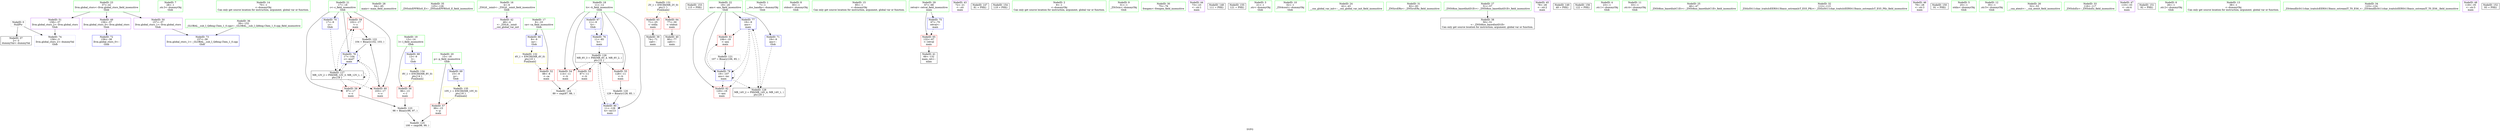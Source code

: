 digraph "SVFG" {
	label="SVFG";

	Node0x55ca93859ec0 [shape=record,color=grey,label="{NodeID: 0\nNullPtr}"];
	Node0x55ca93859ec0 -> Node0x55ca9386d530[style=solid];
	Node0x55ca93859ec0 -> Node0x55ca938705d0[style=solid];
	Node0x55ca9386bba0 [shape=record,color=green,label="{NodeID: 7\n28\<--1\n.str.3\<--dummyObj\nGlob }"];
	Node0x55ca9386bf90 [shape=record,color=green,label="{NodeID: 14\n70\<--1\n\<--dummyObj\nCan only get source location for instruction, argument, global var or function.}"];
	Node0x55ca9386c560 [shape=record,color=green,label="{NodeID: 21\n17\<--18\nc\<--c_field_insensitive\nGlob }"];
	Node0x55ca9386c560 -> Node0x55ca9386f750[style=solid];
	Node0x55ca9386c560 -> Node0x55ca9386f820[style=solid];
	Node0x55ca9386c560 -> Node0x55ca9386f8f0[style=solid];
	Node0x55ca9386c560 -> Node0x55ca938701d0[style=solid];
	Node0x55ca9386c560 -> Node0x55ca93870940[style=solid];
	Node0x55ca9386cc60 [shape=record,color=green,label="{NodeID: 28\n64\<--65\nmain\<--main_field_insensitive\n}"];
	Node0x55ca9386d330 [shape=record,color=green,label="{NodeID: 35\n125\<--126\n_ZNSolsEPFRSoS_E\<--_ZNSolsEPFRSoS_E_field_insensitive\n}"];
	Node0x55ca93873850 [shape=record,color=grey,label="{NodeID: 125\n100 = cmp(98, 99, )\n}"];
	Node0x55ca9386d9a0 [shape=record,color=purple,label="{NodeID: 42\n48\<--4\n\<--_ZStL8__ioinit\n__cxx_global_var_init\n}"];
	Node0x55ca93878fb0 [shape=record,color=yellow,style=double,label="{NodeID: 132\n4V_1 = ENCHI(MR_4V_0)\npts\{10 \}\nFun[main]}"];
	Node0x55ca93878fb0 -> Node0x55ca9386f270[style=dashed];
	Node0x55ca9386ef70 [shape=record,color=purple,label="{NodeID: 49\n156\<--37\nllvm.global_ctors_0\<--llvm.global_ctors\nGlob }"];
	Node0x55ca9386ef70 -> Node0x55ca938703d0[style=solid];
	Node0x55ca9386f5b0 [shape=record,color=red,label="{NodeID: 56\n96\<--13\n\<--l\nmain\n}"];
	Node0x55ca9386f5b0 -> Node0x55ca93873550[style=solid];
	Node0x55ca9386fb60 [shape=record,color=red,label="{NodeID: 63\n71\<--25\n\<--stdin\nmain\n}"];
	Node0x55ca9386fb60 -> Node0x55ca9386d730[style=solid];
	Node0x55ca9387f430 [shape=record,color=black,label="{NodeID: 153\n115 = PHI()\n}"];
	Node0x55ca938701d0 [shape=record,color=blue,label="{NodeID: 70\n17\<--9\nc\<--\nGlob }"];
	Node0x55ca938701d0 -> Node0x55ca93877090[style=dashed];
	Node0x55ca93870870 [shape=record,color=blue,label="{NodeID: 77\n19\<--9\nans\<--\nmain\n}"];
	Node0x55ca93870870 -> Node0x55ca9386f9c0[style=dashed];
	Node0x55ca93870870 -> Node0x55ca9386fa90[style=dashed];
	Node0x55ca93870870 -> Node0x55ca93870a10[style=dashed];
	Node0x55ca93870870 -> Node0x55ca93877590[style=dashed];
	Node0x55ca9385a010 [shape=record,color=green,label="{NodeID: 1\n7\<--1\n__dso_handle\<--dummyObj\nGlob }"];
	Node0x55ca9386bc30 [shape=record,color=green,label="{NodeID: 8\n30\<--1\nstdout\<--dummyObj\nGlob }"];
	Node0x55ca9386c020 [shape=record,color=green,label="{NodeID: 15\n85\<--1\n\<--dummyObj\nCan only get source location for instruction, argument, global var or function.}"];
	Node0x55ca9386c660 [shape=record,color=green,label="{NodeID: 22\n19\<--20\nans\<--ans_field_insensitive\nGlob }"];
	Node0x55ca9386c660 -> Node0x55ca9386f9c0[style=solid];
	Node0x55ca9386c660 -> Node0x55ca9386fa90[style=solid];
	Node0x55ca9386c660 -> Node0x55ca938702d0[style=solid];
	Node0x55ca9386c660 -> Node0x55ca93870870[style=solid];
	Node0x55ca9386c660 -> Node0x55ca93870a10[style=solid];
	Node0x55ca9386cd60 [shape=record,color=green,label="{NodeID: 29\n67\<--68\nretval\<--retval_field_insensitive\nmain\n}"];
	Node0x55ca9386cd60 -> Node0x55ca9386fd00[style=solid];
	Node0x55ca9386cd60 -> Node0x55ca938706d0[style=solid];
	Node0x55ca9386d430 [shape=record,color=green,label="{NodeID: 36\n39\<--152\n_GLOBAL__sub_I_Qifeng.Chen_1_0.cpp\<--_GLOBAL__sub_I_Qifeng.Chen_1_0.cpp_field_insensitive\n}"];
	Node0x55ca9386d430 -> Node0x55ca938704d0[style=solid];
	Node0x55ca93876b90 [shape=record,color=black,label="{NodeID: 126\nMR_6V_3 = PHI(MR_6V_4, MR_6V_2, )\npts\{12 \}\n}"];
	Node0x55ca93876b90 -> Node0x55ca9386f340[style=dashed];
	Node0x55ca93876b90 -> Node0x55ca9386f410[style=dashed];
	Node0x55ca93876b90 -> Node0x55ca9386f4e0[style=dashed];
	Node0x55ca93876b90 -> Node0x55ca93870ae0[style=dashed];
	Node0x55ca9386da70 [shape=record,color=purple,label="{NodeID: 43\n72\<--21\n\<--.str\nmain\n}"];
	Node0x55ca9386f070 [shape=record,color=purple,label="{NodeID: 50\n157\<--37\nllvm.global_ctors_1\<--llvm.global_ctors\nGlob }"];
	Node0x55ca9386f070 -> Node0x55ca938704d0[style=solid];
	Node0x55ca9386f680 [shape=record,color=red,label="{NodeID: 57\n99\<--15\n\<--p\nmain\n}"];
	Node0x55ca9386f680 -> Node0x55ca93873850[style=solid];
	Node0x55ca936d9780 [shape=record,color=black,label="{NodeID: 147\n81 = PHI()\n}"];
	Node0x55ca9386fc30 [shape=record,color=red,label="{NodeID: 64\n77\<--30\n\<--stdout\nmain\n}"];
	Node0x55ca9386fc30 -> Node0x55ca9386d800[style=solid];
	Node0x55ca9387f560 [shape=record,color=black,label="{NodeID: 154\n119 = PHI()\n}"];
	Node0x55ca938702d0 [shape=record,color=blue,label="{NodeID: 71\n19\<--9\nans\<--\nGlob }"];
	Node0x55ca938702d0 -> Node0x55ca93877590[style=dashed];
	Node0x55ca93870940 [shape=record,color=blue,label="{NodeID: 78\n17\<--104\nc\<--mul7\nmain\n}"];
	Node0x55ca93870940 -> Node0x55ca9386f750[style=dashed];
	Node0x55ca93870940 -> Node0x55ca9386f820[style=dashed];
	Node0x55ca93870940 -> Node0x55ca9386f8f0[style=dashed];
	Node0x55ca93870940 -> Node0x55ca93870940[style=dashed];
	Node0x55ca93870940 -> Node0x55ca93877090[style=dashed];
	Node0x55ca9386b120 [shape=record,color=green,label="{NodeID: 2\n9\<--1\n\<--dummyObj\nCan only get source location for instruction, argument, global var or function.}"];
	Node0x55ca9386bcc0 [shape=record,color=green,label="{NodeID: 9\n31\<--1\n_ZSt3cin\<--dummyObj\nGlob }"];
	Node0x55ca9386c0f0 [shape=record,color=green,label="{NodeID: 16\n4\<--6\n_ZStL8__ioinit\<--_ZStL8__ioinit_field_insensitive\nGlob }"];
	Node0x55ca9386c0f0 -> Node0x55ca9386d9a0[style=solid];
	Node0x55ca9386c760 [shape=record,color=green,label="{NodeID: 23\n37\<--41\nllvm.global_ctors\<--llvm.global_ctors_field_insensitive\nGlob }"];
	Node0x55ca9386c760 -> Node0x55ca9386ef70[style=solid];
	Node0x55ca9386c760 -> Node0x55ca9386f070[style=solid];
	Node0x55ca9386c760 -> Node0x55ca9386f170[style=solid];
	Node0x55ca9386ce30 [shape=record,color=green,label="{NodeID: 30\n75\<--76\nfreopen\<--freopen_field_insensitive\n}"];
	Node0x55ca938730d0 [shape=record,color=grey,label="{NodeID: 120\n129 = Binary(128, 85, )\n}"];
	Node0x55ca938730d0 -> Node0x55ca93870ae0[style=solid];
	Node0x55ca9386d530 [shape=record,color=black,label="{NodeID: 37\n2\<--3\ndummyVal\<--dummyVal\n}"];
	Node0x55ca93877090 [shape=record,color=black,label="{NodeID: 127\nMR_12V_2 = PHI(MR_12V_3, MR_12V_1, )\npts\{18 \}\n}"];
	Node0x55ca93877090 -> Node0x55ca9386f750[style=dashed];
	Node0x55ca93877090 -> Node0x55ca9386f820[style=dashed];
	Node0x55ca93877090 -> Node0x55ca9386f8f0[style=dashed];
	Node0x55ca93877090 -> Node0x55ca93870940[style=dashed];
	Node0x55ca93877090 -> Node0x55ca93877090[style=dashed];
	Node0x55ca9386db40 [shape=record,color=purple,label="{NodeID: 44\n73\<--23\n\<--.str.1\nmain\n}"];
	Node0x55ca93879170 [shape=record,color=yellow,style=double,label="{NodeID: 134\n8V_1 = ENCHI(MR_8V_0)\npts\{14 \}\nFun[main]}"];
	Node0x55ca93879170 -> Node0x55ca9386f5b0[style=dashed];
	Node0x55ca9386f170 [shape=record,color=purple,label="{NodeID: 51\n158\<--37\nllvm.global_ctors_2\<--llvm.global_ctors\nGlob }"];
	Node0x55ca9386f170 -> Node0x55ca938705d0[style=solid];
	Node0x55ca9386f750 [shape=record,color=red,label="{NodeID: 58\n97\<--17\n\<--c\nmain\n}"];
	Node0x55ca9386f750 -> Node0x55ca93873550[style=solid];
	Node0x55ca9387e500 [shape=record,color=black,label="{NodeID: 148\n111 = PHI()\n}"];
	Node0x55ca9386fd00 [shape=record,color=red,label="{NodeID: 65\n132\<--67\n\<--retval\nmain\n}"];
	Node0x55ca9386fd00 -> Node0x55ca9386d8d0[style=solid];
	Node0x55ca9387f660 [shape=record,color=black,label="{NodeID: 155\n121 = PHI()\n}"];
	Node0x55ca938703d0 [shape=record,color=blue,label="{NodeID: 72\n156\<--38\nllvm.global_ctors_0\<--\nGlob }"];
	Node0x55ca93870a10 [shape=record,color=blue,label="{NodeID: 79\n19\<--107\nans\<--inc\nmain\n}"];
	Node0x55ca93870a10 -> Node0x55ca9386f9c0[style=dashed];
	Node0x55ca93870a10 -> Node0x55ca9386fa90[style=dashed];
	Node0x55ca93870a10 -> Node0x55ca93870a10[style=dashed];
	Node0x55ca93870a10 -> Node0x55ca93877590[style=dashed];
	Node0x55ca9386b1b0 [shape=record,color=green,label="{NodeID: 3\n21\<--1\n.str\<--dummyObj\nGlob }"];
	Node0x55ca9386bd50 [shape=record,color=green,label="{NodeID: 10\n32\<--1\n_ZSt4cout\<--dummyObj\nGlob }"];
	Node0x55ca9386c1c0 [shape=record,color=green,label="{NodeID: 17\n8\<--10\nca\<--ca_field_insensitive\nGlob }"];
	Node0x55ca9386c1c0 -> Node0x55ca9386f270[style=solid];
	Node0x55ca9386c1c0 -> Node0x55ca9386fdd0[style=solid];
	Node0x55ca9386c860 [shape=record,color=green,label="{NodeID: 24\n42\<--43\n__cxx_global_var_init\<--__cxx_global_var_init_field_insensitive\n}"];
	Node0x55ca9386cf30 [shape=record,color=green,label="{NodeID: 31\n82\<--83\n_ZNSirsERx\<--_ZNSirsERx_field_insensitive\n}"];
	Node0x55ca93873250 [shape=record,color=grey,label="{NodeID: 121\n107 = Binary(106, 85, )\n}"];
	Node0x55ca93873250 -> Node0x55ca93870a10[style=solid];
	Node0x55ca9386d630 [shape=record,color=black,label="{NodeID: 38\n50\<--51\n\<--_ZNSt8ios_base4InitD1Ev\nCan only get source location for instruction, argument, global var or function.}"];
	Node0x55ca93877590 [shape=record,color=black,label="{NodeID: 128\nMR_14V_2 = PHI(MR_14V_4, MR_14V_1, )\npts\{20 \}\n}"];
	Node0x55ca93877590 -> Node0x55ca93870870[style=dashed];
	Node0x55ca9386dc10 [shape=record,color=purple,label="{NodeID: 45\n78\<--26\n\<--.str.2\nmain\n}"];
	Node0x55ca93879250 [shape=record,color=yellow,style=double,label="{NodeID: 135\n10V_1 = ENCHI(MR_10V_0)\npts\{16 \}\nFun[main]}"];
	Node0x55ca93879250 -> Node0x55ca9386f680[style=dashed];
	Node0x55ca9386f270 [shape=record,color=red,label="{NodeID: 52\n88\<--8\n\<--ca\nmain\n}"];
	Node0x55ca9386f270 -> Node0x55ca938736d0[style=solid];
	Node0x55ca9386f820 [shape=record,color=red,label="{NodeID: 59\n102\<--17\n\<--c\nmain\n}"];
	Node0x55ca9386f820 -> Node0x55ca938733d0[style=solid];
	Node0x55ca9387f060 [shape=record,color=black,label="{NodeID: 149\n49 = PHI()\n}"];
	Node0x55ca9386fdd0 [shape=record,color=blue,label="{NodeID: 66\n8\<--9\nca\<--\nGlob }"];
	Node0x55ca9386fdd0 -> Node0x55ca93878fb0[style=dashed];
	Node0x55ca9387f760 [shape=record,color=black,label="{NodeID: 156\n122 = PHI()\n}"];
	Node0x55ca938704d0 [shape=record,color=blue,label="{NodeID: 73\n157\<--39\nllvm.global_ctors_1\<--_GLOBAL__sub_I_Qifeng.Chen_1_0.cpp\nGlob }"];
	Node0x55ca93870ae0 [shape=record,color=blue,label="{NodeID: 80\n11\<--129\nti\<--inc13\nmain\n}"];
	Node0x55ca93870ae0 -> Node0x55ca93876b90[style=dashed];
	Node0x55ca9386b240 [shape=record,color=green,label="{NodeID: 4\n23\<--1\n.str.1\<--dummyObj\nGlob }"];
	Node0x55ca9386bde0 [shape=record,color=green,label="{NodeID: 11\n33\<--1\n.str.4\<--dummyObj\nGlob }"];
	Node0x55ca9386c290 [shape=record,color=green,label="{NodeID: 18\n11\<--12\nti\<--ti_field_insensitive\nGlob }"];
	Node0x55ca9386c290 -> Node0x55ca9386f340[style=solid];
	Node0x55ca9386c290 -> Node0x55ca9386f410[style=solid];
	Node0x55ca9386c290 -> Node0x55ca9386f4e0[style=solid];
	Node0x55ca9386c290 -> Node0x55ca9386fed0[style=solid];
	Node0x55ca9386c290 -> Node0x55ca938707a0[style=solid];
	Node0x55ca9386c290 -> Node0x55ca93870ae0[style=solid];
	Node0x55ca9386c960 [shape=record,color=green,label="{NodeID: 25\n46\<--47\n_ZNSt8ios_base4InitC1Ev\<--_ZNSt8ios_base4InitC1Ev_field_insensitive\n}"];
	Node0x55ca9386d030 [shape=record,color=green,label="{NodeID: 32\n112\<--113\n_ZStlsISt11char_traitsIcEERSt13basic_ostreamIcT_ES5_PKc\<--_ZStlsISt11char_traitsIcEERSt13basic_ostreamIcT_ES5_PKc_field_insensitive\n}"];
	Node0x55ca938733d0 [shape=record,color=grey,label="{NodeID: 122\n104 = Binary(102, 103, )\n}"];
	Node0x55ca938733d0 -> Node0x55ca93870940[style=solid];
	Node0x55ca9386d730 [shape=record,color=black,label="{NodeID: 39\n74\<--71\ncall\<--\nmain\n}"];
	Node0x55ca9386dce0 [shape=record,color=purple,label="{NodeID: 46\n79\<--28\n\<--.str.3\nmain\n}"];
	Node0x55ca9386f340 [shape=record,color=red,label="{NodeID: 53\n87\<--11\n\<--ti\nmain\n}"];
	Node0x55ca9386f340 -> Node0x55ca938736d0[style=solid];
	Node0x55ca9386f8f0 [shape=record,color=red,label="{NodeID: 60\n103\<--17\n\<--c\nmain\n}"];
	Node0x55ca9386f8f0 -> Node0x55ca938733d0[style=solid];
	Node0x55ca9387f130 [shape=record,color=black,label="{NodeID: 150\n91 = PHI()\n}"];
	Node0x55ca9386fed0 [shape=record,color=blue,label="{NodeID: 67\n11\<--9\nti\<--\nGlob }"];
	Node0x55ca9386fed0 -> Node0x55ca938707a0[style=dashed];
	Node0x55ca938705d0 [shape=record,color=blue, style = dotted,label="{NodeID: 74\n158\<--3\nllvm.global_ctors_2\<--dummyVal\nGlob }"];
	Node0x55ca9386b2d0 [shape=record,color=green,label="{NodeID: 5\n25\<--1\nstdin\<--dummyObj\nGlob }"];
	Node0x55ca9386be70 [shape=record,color=green,label="{NodeID: 12\n35\<--1\n.str.5\<--dummyObj\nGlob }"];
	Node0x55ca9386c360 [shape=record,color=green,label="{NodeID: 19\n13\<--14\nl\<--l_field_insensitive\nGlob }"];
	Node0x55ca9386c360 -> Node0x55ca9386f5b0[style=solid];
	Node0x55ca9386c360 -> Node0x55ca9386ffd0[style=solid];
	Node0x55ca9386ca60 [shape=record,color=green,label="{NodeID: 26\n52\<--53\n__cxa_atexit\<--__cxa_atexit_field_insensitive\n}"];
	Node0x55ca9386d130 [shape=record,color=green,label="{NodeID: 33\n116\<--117\n_ZNSolsEx\<--_ZNSolsEx_field_insensitive\n}"];
	Node0x55ca93873550 [shape=record,color=grey,label="{NodeID: 123\n98 = Binary(96, 97, )\n}"];
	Node0x55ca93873550 -> Node0x55ca93873850[style=solid];
	Node0x55ca9386d800 [shape=record,color=black,label="{NodeID: 40\n80\<--77\ncall1\<--\nmain\n}"];
	Node0x55ca9386ddb0 [shape=record,color=purple,label="{NodeID: 47\n110\<--33\n\<--.str.4\nmain\n}"];
	Node0x55ca9386f410 [shape=record,color=red,label="{NodeID: 54\n114\<--11\n\<--ti\nmain\n}"];
	Node0x55ca9386f9c0 [shape=record,color=red,label="{NodeID: 61\n106\<--19\n\<--ans\nmain\n}"];
	Node0x55ca9386f9c0 -> Node0x55ca93873250[style=solid];
	Node0x55ca9387f260 [shape=record,color=black,label="{NodeID: 151\n92 = PHI()\n}"];
	Node0x55ca9386ffd0 [shape=record,color=blue,label="{NodeID: 68\n13\<--9\nl\<--\nGlob }"];
	Node0x55ca9386ffd0 -> Node0x55ca93879170[style=dashed];
	Node0x55ca938706d0 [shape=record,color=blue,label="{NodeID: 75\n67\<--70\nretval\<--\nmain\n}"];
	Node0x55ca938706d0 -> Node0x55ca9386fd00[style=dashed];
	Node0x55ca9386bb10 [shape=record,color=green,label="{NodeID: 6\n26\<--1\n.str.2\<--dummyObj\nGlob }"];
	Node0x55ca9386bf00 [shape=record,color=green,label="{NodeID: 13\n38\<--1\n\<--dummyObj\nCan only get source location for instruction, argument, global var or function.}"];
	Node0x55ca9386c460 [shape=record,color=green,label="{NodeID: 20\n15\<--16\np\<--p_field_insensitive\nGlob }"];
	Node0x55ca9386c460 -> Node0x55ca9386f680[style=solid];
	Node0x55ca9386c460 -> Node0x55ca938700d0[style=solid];
	Node0x55ca9386cb60 [shape=record,color=green,label="{NodeID: 27\n51\<--57\n_ZNSt8ios_base4InitD1Ev\<--_ZNSt8ios_base4InitD1Ev_field_insensitive\n}"];
	Node0x55ca9386cb60 -> Node0x55ca9386d630[style=solid];
	Node0x55ca9386d230 [shape=record,color=green,label="{NodeID: 34\n123\<--124\n_ZSt4endlIcSt11char_traitsIcEERSt13basic_ostreamIT_T0_ES6_\<--_ZSt4endlIcSt11char_traitsIcEERSt13basic_ostreamIT_T0_ES6__field_insensitive\n}"];
	Node0x55ca938736d0 [shape=record,color=grey,label="{NodeID: 124\n89 = cmp(87, 88, )\n}"];
	Node0x55ca9386d8d0 [shape=record,color=black,label="{NodeID: 41\n66\<--132\nmain_ret\<--\nmain\n}"];
	Node0x55ca93878490 [shape=record,color=yellow,style=double,label="{NodeID: 131\n2V_1 = ENCHI(MR_2V_0)\npts\{1 \}\nFun[main]}"];
	Node0x55ca93878490 -> Node0x55ca9386fb60[style=dashed];
	Node0x55ca93878490 -> Node0x55ca9386fc30[style=dashed];
	Node0x55ca9386eea0 [shape=record,color=purple,label="{NodeID: 48\n118\<--35\n\<--.str.5\nmain\n}"];
	Node0x55ca9386f4e0 [shape=record,color=red,label="{NodeID: 55\n128\<--11\n\<--ti\nmain\n}"];
	Node0x55ca9386f4e0 -> Node0x55ca938730d0[style=solid];
	Node0x55ca9386fa90 [shape=record,color=red,label="{NodeID: 62\n120\<--19\n\<--ans\nmain\n}"];
	Node0x55ca9387f360 [shape=record,color=black,label="{NodeID: 152\n93 = PHI()\n}"];
	Node0x55ca938700d0 [shape=record,color=blue,label="{NodeID: 69\n15\<--9\np\<--\nGlob }"];
	Node0x55ca938700d0 -> Node0x55ca93879250[style=dashed];
	Node0x55ca938707a0 [shape=record,color=blue,label="{NodeID: 76\n11\<--85\nti\<--\nmain\n}"];
	Node0x55ca938707a0 -> Node0x55ca93876b90[style=dashed];
}
